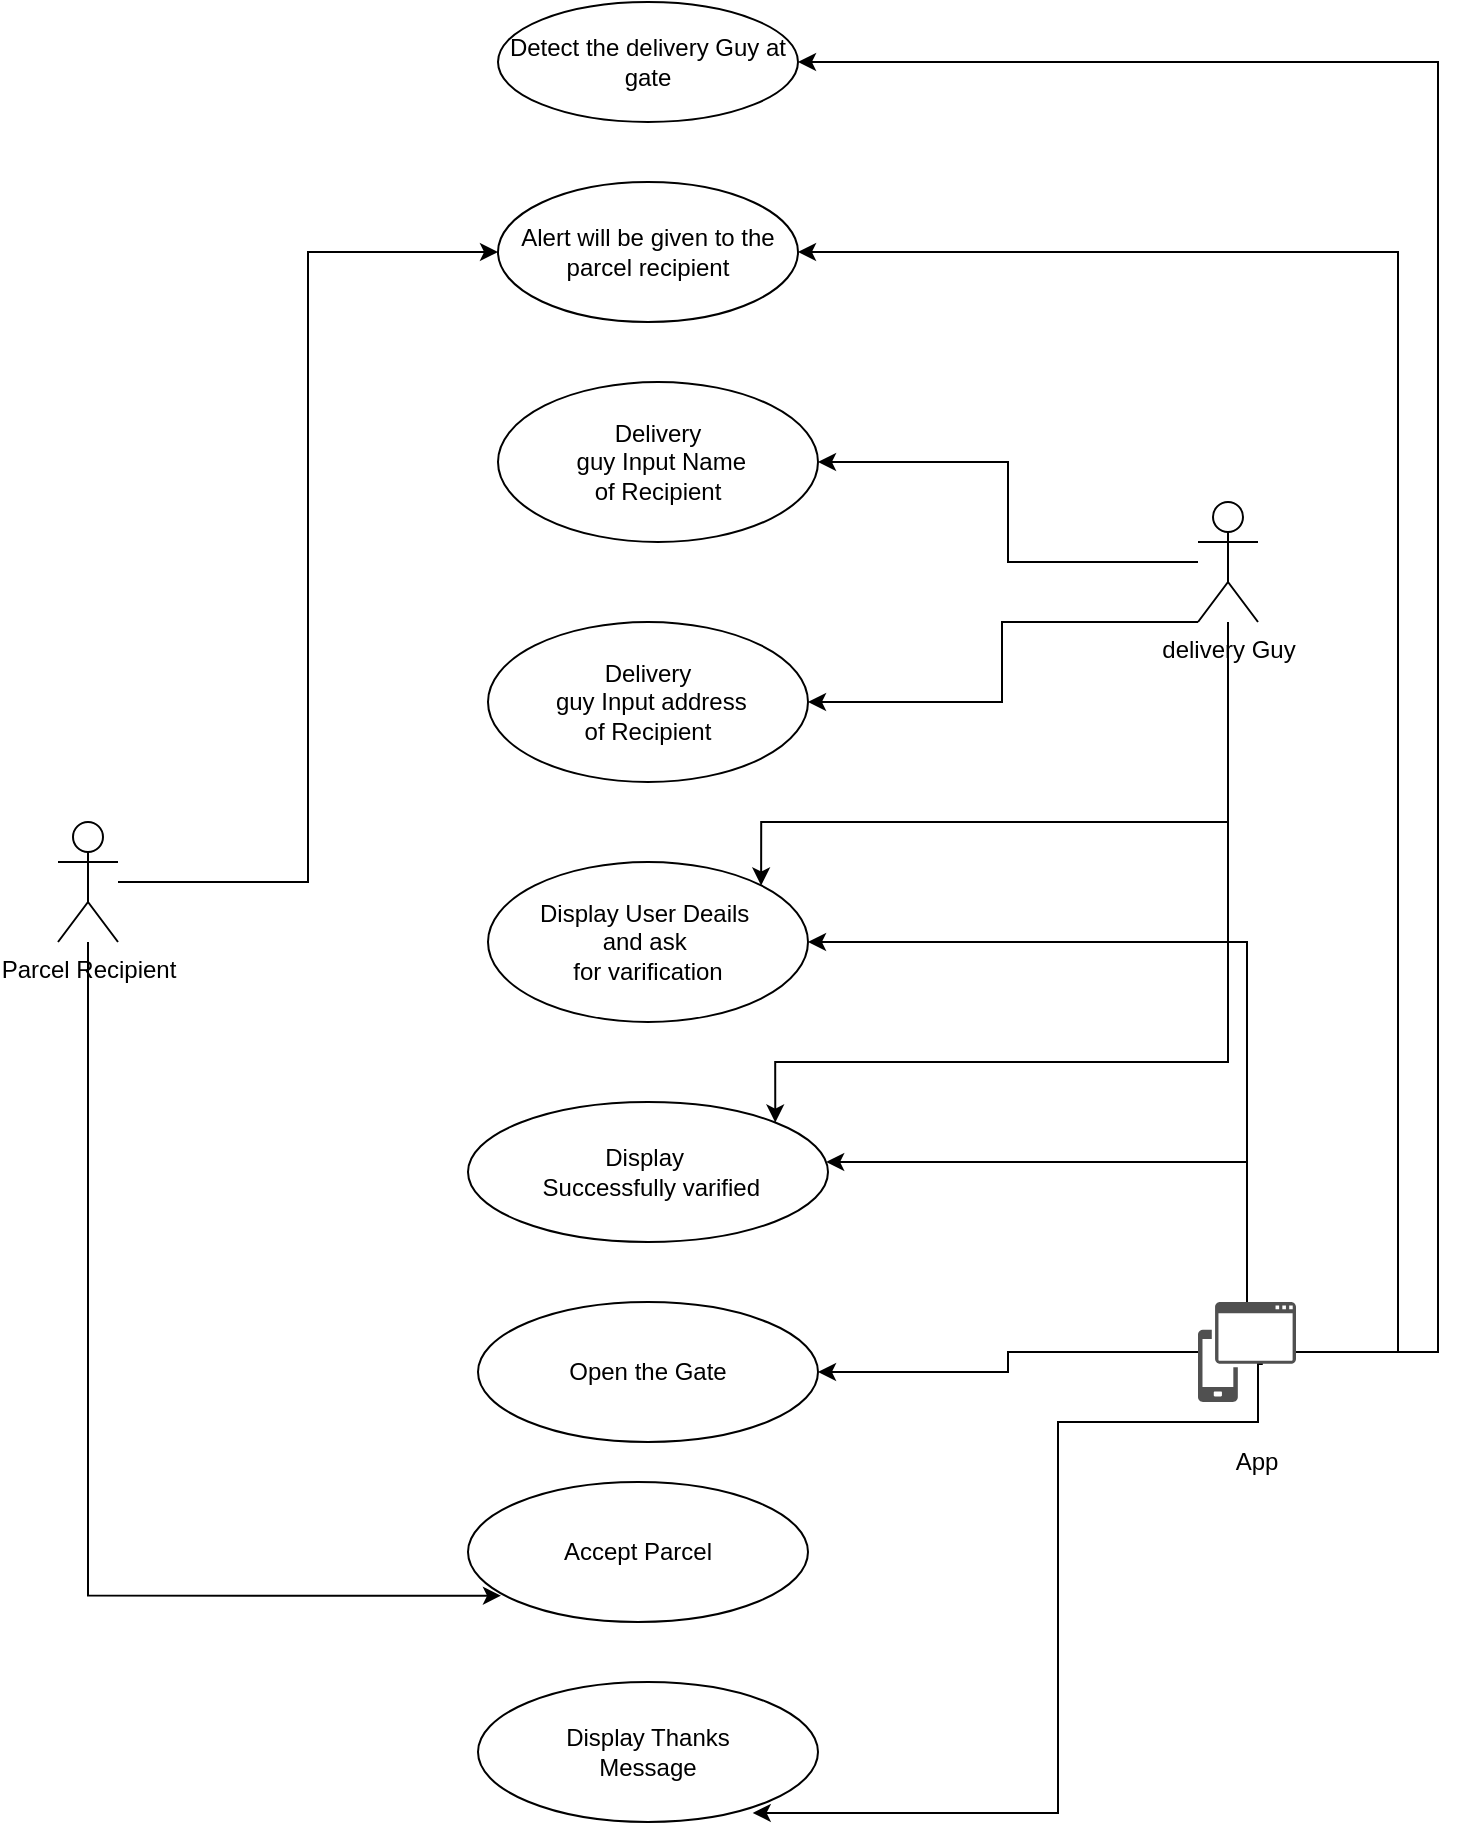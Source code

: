 <mxfile version="15.4.0" type="device"><diagram id="mNVpgkQckjAeTAnvvBwc" name="Page-1"><mxGraphModel dx="1024" dy="584" grid="1" gridSize="10" guides="1" tooltips="1" connect="1" arrows="1" fold="1" page="1" pageScale="1" pageWidth="850" pageHeight="1100" math="0" shadow="0"><root><mxCell id="0"/><mxCell id="1" parent="0"/><mxCell id="512nxLSounIefonv0gzn-9" value="Detect the delivery Guy at gate" style="ellipse;whiteSpace=wrap;html=1;" parent="1" vertex="1"><mxGeometry x="360" y="40" width="150" height="60" as="geometry"/></mxCell><mxCell id="512nxLSounIefonv0gzn-11" value="Alert will be given to the&lt;br&gt;parcel recipient" style="ellipse;whiteSpace=wrap;html=1;" parent="1" vertex="1"><mxGeometry x="360" y="130" width="150" height="70" as="geometry"/></mxCell><mxCell id="512nxLSounIefonv0gzn-12" value="Delivery&lt;br&gt;&amp;nbsp;guy Input Name&lt;br&gt;of Recipient" style="ellipse;whiteSpace=wrap;html=1;" parent="1" vertex="1"><mxGeometry x="360" y="230" width="160" height="80" as="geometry"/></mxCell><mxCell id="512nxLSounIefonv0gzn-13" value="Delivery&lt;br&gt;&amp;nbsp;guy&amp;nbsp;Input address&lt;br&gt;of Recipient" style="ellipse;whiteSpace=wrap;html=1;" parent="1" vertex="1"><mxGeometry x="355" y="350" width="160" height="80" as="geometry"/></mxCell><mxCell id="512nxLSounIefonv0gzn-14" value="Display User Deails&amp;nbsp;&lt;br&gt;and ask&amp;nbsp;&lt;br&gt;for varification" style="ellipse;whiteSpace=wrap;html=1;" parent="1" vertex="1"><mxGeometry x="355" y="470" width="160" height="80" as="geometry"/></mxCell><mxCell id="512nxLSounIefonv0gzn-15" value="Display&amp;nbsp;&lt;br&gt;&amp;nbsp;Successfully varified" style="ellipse;whiteSpace=wrap;html=1;" parent="1" vertex="1"><mxGeometry x="345" y="590" width="180" height="70" as="geometry"/></mxCell><mxCell id="512nxLSounIefonv0gzn-16" value="Open the Gate" style="ellipse;whiteSpace=wrap;html=1;" parent="1" vertex="1"><mxGeometry x="350" y="690" width="170" height="70" as="geometry"/></mxCell><mxCell id="512nxLSounIefonv0gzn-17" value="Accept Parcel" style="ellipse;whiteSpace=wrap;html=1;" parent="1" vertex="1"><mxGeometry x="345" y="780" width="170" height="70" as="geometry"/></mxCell><mxCell id="512nxLSounIefonv0gzn-18" value="Display Thanks&lt;br&gt;Message" style="ellipse;whiteSpace=wrap;html=1;" parent="1" vertex="1"><mxGeometry x="350" y="880" width="170" height="70" as="geometry"/></mxCell><mxCell id="512nxLSounIefonv0gzn-29" style="edgeStyle=orthogonalEdgeStyle;rounded=0;orthogonalLoop=1;jettySize=auto;html=1;entryX=0;entryY=0.5;entryDx=0;entryDy=0;" parent="1" source="512nxLSounIefonv0gzn-20" target="512nxLSounIefonv0gzn-11" edge="1"><mxGeometry relative="1" as="geometry"/></mxCell><mxCell id="512nxLSounIefonv0gzn-39" style="edgeStyle=orthogonalEdgeStyle;rounded=0;orthogonalLoop=1;jettySize=auto;html=1;entryX=0.097;entryY=0.812;entryDx=0;entryDy=0;entryPerimeter=0;" parent="1" source="512nxLSounIefonv0gzn-20" target="512nxLSounIefonv0gzn-17" edge="1"><mxGeometry relative="1" as="geometry"><Array as="points"><mxPoint x="155" y="837"/></Array></mxGeometry></mxCell><mxCell id="512nxLSounIefonv0gzn-20" value="Parcel Recipient" style="shape=umlActor;verticalLabelPosition=bottom;verticalAlign=top;html=1;outlineConnect=0;" parent="1" vertex="1"><mxGeometry x="140" y="450" width="30" height="60" as="geometry"/></mxCell><mxCell id="512nxLSounIefonv0gzn-32" style="edgeStyle=orthogonalEdgeStyle;rounded=0;orthogonalLoop=1;jettySize=auto;html=1;entryX=1;entryY=0.5;entryDx=0;entryDy=0;" parent="1" source="512nxLSounIefonv0gzn-21" target="512nxLSounIefonv0gzn-12" edge="1"><mxGeometry relative="1" as="geometry"/></mxCell><mxCell id="512nxLSounIefonv0gzn-33" style="edgeStyle=orthogonalEdgeStyle;rounded=0;orthogonalLoop=1;jettySize=auto;html=1;" parent="1" source="512nxLSounIefonv0gzn-21" target="512nxLSounIefonv0gzn-13" edge="1"><mxGeometry relative="1" as="geometry"><Array as="points"><mxPoint x="612" y="350"/><mxPoint x="612" y="390"/></Array></mxGeometry></mxCell><mxCell id="512nxLSounIefonv0gzn-36" style="edgeStyle=orthogonalEdgeStyle;rounded=0;orthogonalLoop=1;jettySize=auto;html=1;entryX=1;entryY=0;entryDx=0;entryDy=0;" parent="1" source="512nxLSounIefonv0gzn-21" target="512nxLSounIefonv0gzn-14" edge="1"><mxGeometry relative="1" as="geometry"><Array as="points"><mxPoint x="725" y="450"/><mxPoint x="492" y="450"/></Array></mxGeometry></mxCell><mxCell id="512nxLSounIefonv0gzn-37" style="edgeStyle=orthogonalEdgeStyle;rounded=0;orthogonalLoop=1;jettySize=auto;html=1;entryX=1;entryY=0;entryDx=0;entryDy=0;" parent="1" source="512nxLSounIefonv0gzn-21" target="512nxLSounIefonv0gzn-15" edge="1"><mxGeometry relative="1" as="geometry"><Array as="points"><mxPoint x="725" y="570"/><mxPoint x="499" y="570"/></Array></mxGeometry></mxCell><mxCell id="512nxLSounIefonv0gzn-40" style="edgeStyle=orthogonalEdgeStyle;rounded=0;orthogonalLoop=1;jettySize=auto;html=1;entryX=0.808;entryY=0.935;entryDx=0;entryDy=0;entryPerimeter=0;exitX=0.661;exitY=0.62;exitDx=0;exitDy=0;exitPerimeter=0;" parent="1" source="512nxLSounIefonv0gzn-24" target="512nxLSounIefonv0gzn-18" edge="1"><mxGeometry relative="1" as="geometry"><Array as="points"><mxPoint x="740" y="721"/><mxPoint x="740" y="750"/><mxPoint x="640" y="750"/><mxPoint x="640" y="946"/></Array><mxPoint x="740" y="520" as="sourcePoint"/></mxGeometry></mxCell><mxCell id="512nxLSounIefonv0gzn-21" value="&lt;span&gt;delivery Guy&lt;/span&gt;" style="shape=umlActor;verticalLabelPosition=bottom;verticalAlign=top;html=1;outlineConnect=0;" parent="1" vertex="1"><mxGeometry x="710" y="290" width="30" height="60" as="geometry"/></mxCell><mxCell id="512nxLSounIefonv0gzn-30" style="edgeStyle=orthogonalEdgeStyle;rounded=0;orthogonalLoop=1;jettySize=auto;html=1;" parent="1" source="512nxLSounIefonv0gzn-24" target="512nxLSounIefonv0gzn-11" edge="1"><mxGeometry relative="1" as="geometry"><Array as="points"><mxPoint x="810" y="715"/><mxPoint x="810" y="165"/></Array></mxGeometry></mxCell><mxCell id="512nxLSounIefonv0gzn-31" style="edgeStyle=orthogonalEdgeStyle;rounded=0;orthogonalLoop=1;jettySize=auto;html=1;entryX=1;entryY=0.5;entryDx=0;entryDy=0;" parent="1" source="512nxLSounIefonv0gzn-24" target="512nxLSounIefonv0gzn-9" edge="1"><mxGeometry relative="1" as="geometry"><Array as="points"><mxPoint x="830" y="715"/><mxPoint x="830" y="70"/></Array></mxGeometry></mxCell><mxCell id="512nxLSounIefonv0gzn-34" style="edgeStyle=orthogonalEdgeStyle;rounded=0;orthogonalLoop=1;jettySize=auto;html=1;" parent="1" source="512nxLSounIefonv0gzn-24" target="512nxLSounIefonv0gzn-14" edge="1"><mxGeometry relative="1" as="geometry"><Array as="points"><mxPoint x="735" y="510"/></Array></mxGeometry></mxCell><mxCell id="512nxLSounIefonv0gzn-35" style="edgeStyle=orthogonalEdgeStyle;rounded=0;orthogonalLoop=1;jettySize=auto;html=1;" parent="1" source="512nxLSounIefonv0gzn-24" target="512nxLSounIefonv0gzn-15" edge="1"><mxGeometry relative="1" as="geometry"><Array as="points"><mxPoint x="735" y="620"/></Array></mxGeometry></mxCell><mxCell id="512nxLSounIefonv0gzn-38" style="edgeStyle=orthogonalEdgeStyle;rounded=0;orthogonalLoop=1;jettySize=auto;html=1;entryX=1;entryY=0.5;entryDx=0;entryDy=0;" parent="1" source="512nxLSounIefonv0gzn-24" target="512nxLSounIefonv0gzn-16" edge="1"><mxGeometry relative="1" as="geometry"/></mxCell><mxCell id="512nxLSounIefonv0gzn-24" value="" style="sketch=0;pointerEvents=1;shadow=0;dashed=0;html=1;strokeColor=none;labelPosition=center;verticalLabelPosition=bottom;verticalAlign=top;align=center;fillColor=#505050;shape=mxgraph.mscae.intune.device_os" parent="1" vertex="1"><mxGeometry x="710" y="690" width="49" height="50" as="geometry"/></mxCell><mxCell id="512nxLSounIefonv0gzn-27" value="App" style="text;html=1;align=center;verticalAlign=middle;resizable=0;points=[];autosize=1;strokeColor=none;fillColor=none;" parent="1" vertex="1"><mxGeometry x="719" y="760" width="40" height="20" as="geometry"/></mxCell></root></mxGraphModel></diagram></mxfile>